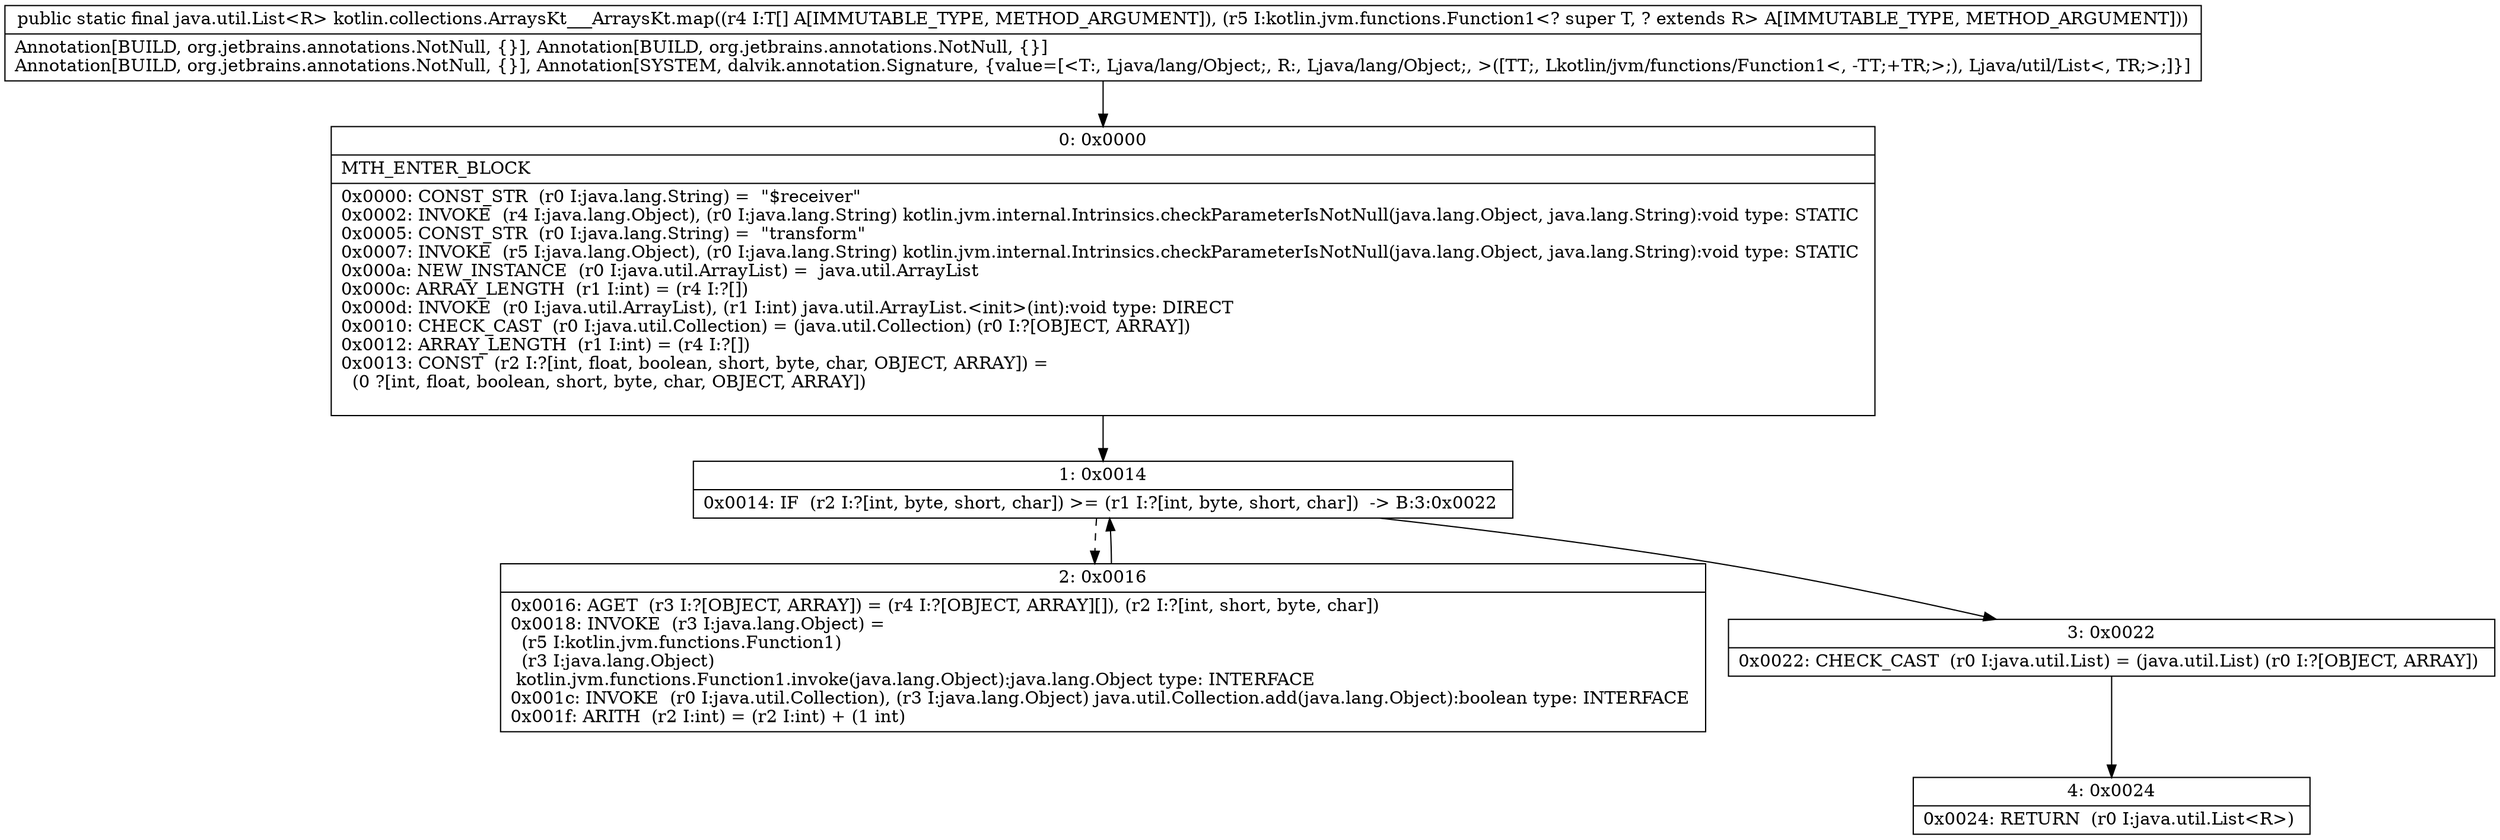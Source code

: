 digraph "CFG forkotlin.collections.ArraysKt___ArraysKt.map([Ljava\/lang\/Object;Lkotlin\/jvm\/functions\/Function1;)Ljava\/util\/List;" {
Node_0 [shape=record,label="{0\:\ 0x0000|MTH_ENTER_BLOCK\l|0x0000: CONST_STR  (r0 I:java.lang.String) =  \"$receiver\" \l0x0002: INVOKE  (r4 I:java.lang.Object), (r0 I:java.lang.String) kotlin.jvm.internal.Intrinsics.checkParameterIsNotNull(java.lang.Object, java.lang.String):void type: STATIC \l0x0005: CONST_STR  (r0 I:java.lang.String) =  \"transform\" \l0x0007: INVOKE  (r5 I:java.lang.Object), (r0 I:java.lang.String) kotlin.jvm.internal.Intrinsics.checkParameterIsNotNull(java.lang.Object, java.lang.String):void type: STATIC \l0x000a: NEW_INSTANCE  (r0 I:java.util.ArrayList) =  java.util.ArrayList \l0x000c: ARRAY_LENGTH  (r1 I:int) = (r4 I:?[]) \l0x000d: INVOKE  (r0 I:java.util.ArrayList), (r1 I:int) java.util.ArrayList.\<init\>(int):void type: DIRECT \l0x0010: CHECK_CAST  (r0 I:java.util.Collection) = (java.util.Collection) (r0 I:?[OBJECT, ARRAY]) \l0x0012: ARRAY_LENGTH  (r1 I:int) = (r4 I:?[]) \l0x0013: CONST  (r2 I:?[int, float, boolean, short, byte, char, OBJECT, ARRAY]) = \l  (0 ?[int, float, boolean, short, byte, char, OBJECT, ARRAY])\l \l}"];
Node_1 [shape=record,label="{1\:\ 0x0014|0x0014: IF  (r2 I:?[int, byte, short, char]) \>= (r1 I:?[int, byte, short, char])  \-\> B:3:0x0022 \l}"];
Node_2 [shape=record,label="{2\:\ 0x0016|0x0016: AGET  (r3 I:?[OBJECT, ARRAY]) = (r4 I:?[OBJECT, ARRAY][]), (r2 I:?[int, short, byte, char]) \l0x0018: INVOKE  (r3 I:java.lang.Object) = \l  (r5 I:kotlin.jvm.functions.Function1)\l  (r3 I:java.lang.Object)\l kotlin.jvm.functions.Function1.invoke(java.lang.Object):java.lang.Object type: INTERFACE \l0x001c: INVOKE  (r0 I:java.util.Collection), (r3 I:java.lang.Object) java.util.Collection.add(java.lang.Object):boolean type: INTERFACE \l0x001f: ARITH  (r2 I:int) = (r2 I:int) + (1 int) \l}"];
Node_3 [shape=record,label="{3\:\ 0x0022|0x0022: CHECK_CAST  (r0 I:java.util.List) = (java.util.List) (r0 I:?[OBJECT, ARRAY]) \l}"];
Node_4 [shape=record,label="{4\:\ 0x0024|0x0024: RETURN  (r0 I:java.util.List\<R\>) \l}"];
MethodNode[shape=record,label="{public static final java.util.List\<R\> kotlin.collections.ArraysKt___ArraysKt.map((r4 I:T[] A[IMMUTABLE_TYPE, METHOD_ARGUMENT]), (r5 I:kotlin.jvm.functions.Function1\<? super T, ? extends R\> A[IMMUTABLE_TYPE, METHOD_ARGUMENT]))  | Annotation[BUILD, org.jetbrains.annotations.NotNull, \{\}], Annotation[BUILD, org.jetbrains.annotations.NotNull, \{\}]\lAnnotation[BUILD, org.jetbrains.annotations.NotNull, \{\}], Annotation[SYSTEM, dalvik.annotation.Signature, \{value=[\<T:, Ljava\/lang\/Object;, R:, Ljava\/lang\/Object;, \>([TT;, Lkotlin\/jvm\/functions\/Function1\<, \-TT;+TR;\>;), Ljava\/util\/List\<, TR;\>;]\}]\l}"];
MethodNode -> Node_0;
Node_0 -> Node_1;
Node_1 -> Node_2[style=dashed];
Node_1 -> Node_3;
Node_2 -> Node_1;
Node_3 -> Node_4;
}

